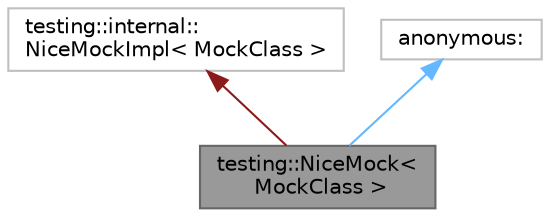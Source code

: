 digraph "testing::NiceMock&lt; MockClass &gt;"
{
 // LATEX_PDF_SIZE
  bgcolor="transparent";
  edge [fontname=Helvetica,fontsize=10,labelfontname=Helvetica,labelfontsize=10];
  node [fontname=Helvetica,fontsize=10,shape=box,height=0.2,width=0.4];
  Node1 [id="Node000001",label="testing::NiceMock\<\l MockClass \>",height=0.2,width=0.4,color="gray40", fillcolor="grey60", style="filled", fontcolor="black",tooltip=" "];
  Node2 -> Node1 [id="edge1_Node000001_Node000002",dir="back",color="firebrick4",style="solid",tooltip=" "];
  Node2 [id="Node000002",label="testing::internal::\lNiceMockImpl\< MockClass \>",height=0.2,width=0.4,color="grey75", fillcolor="white", style="filled",URL="$classtesting_1_1internal_1_1_nice_mock_impl.html",tooltip=" "];
  Node3 -> Node1 [id="edge2_Node000001_Node000003",dir="back",color="steelblue1",style="solid",tooltip=" "];
  Node3 [id="Node000003",label="anonymous:",height=0.2,width=0.4,color="grey75", fillcolor="white", style="filled",tooltip=" "];
}

